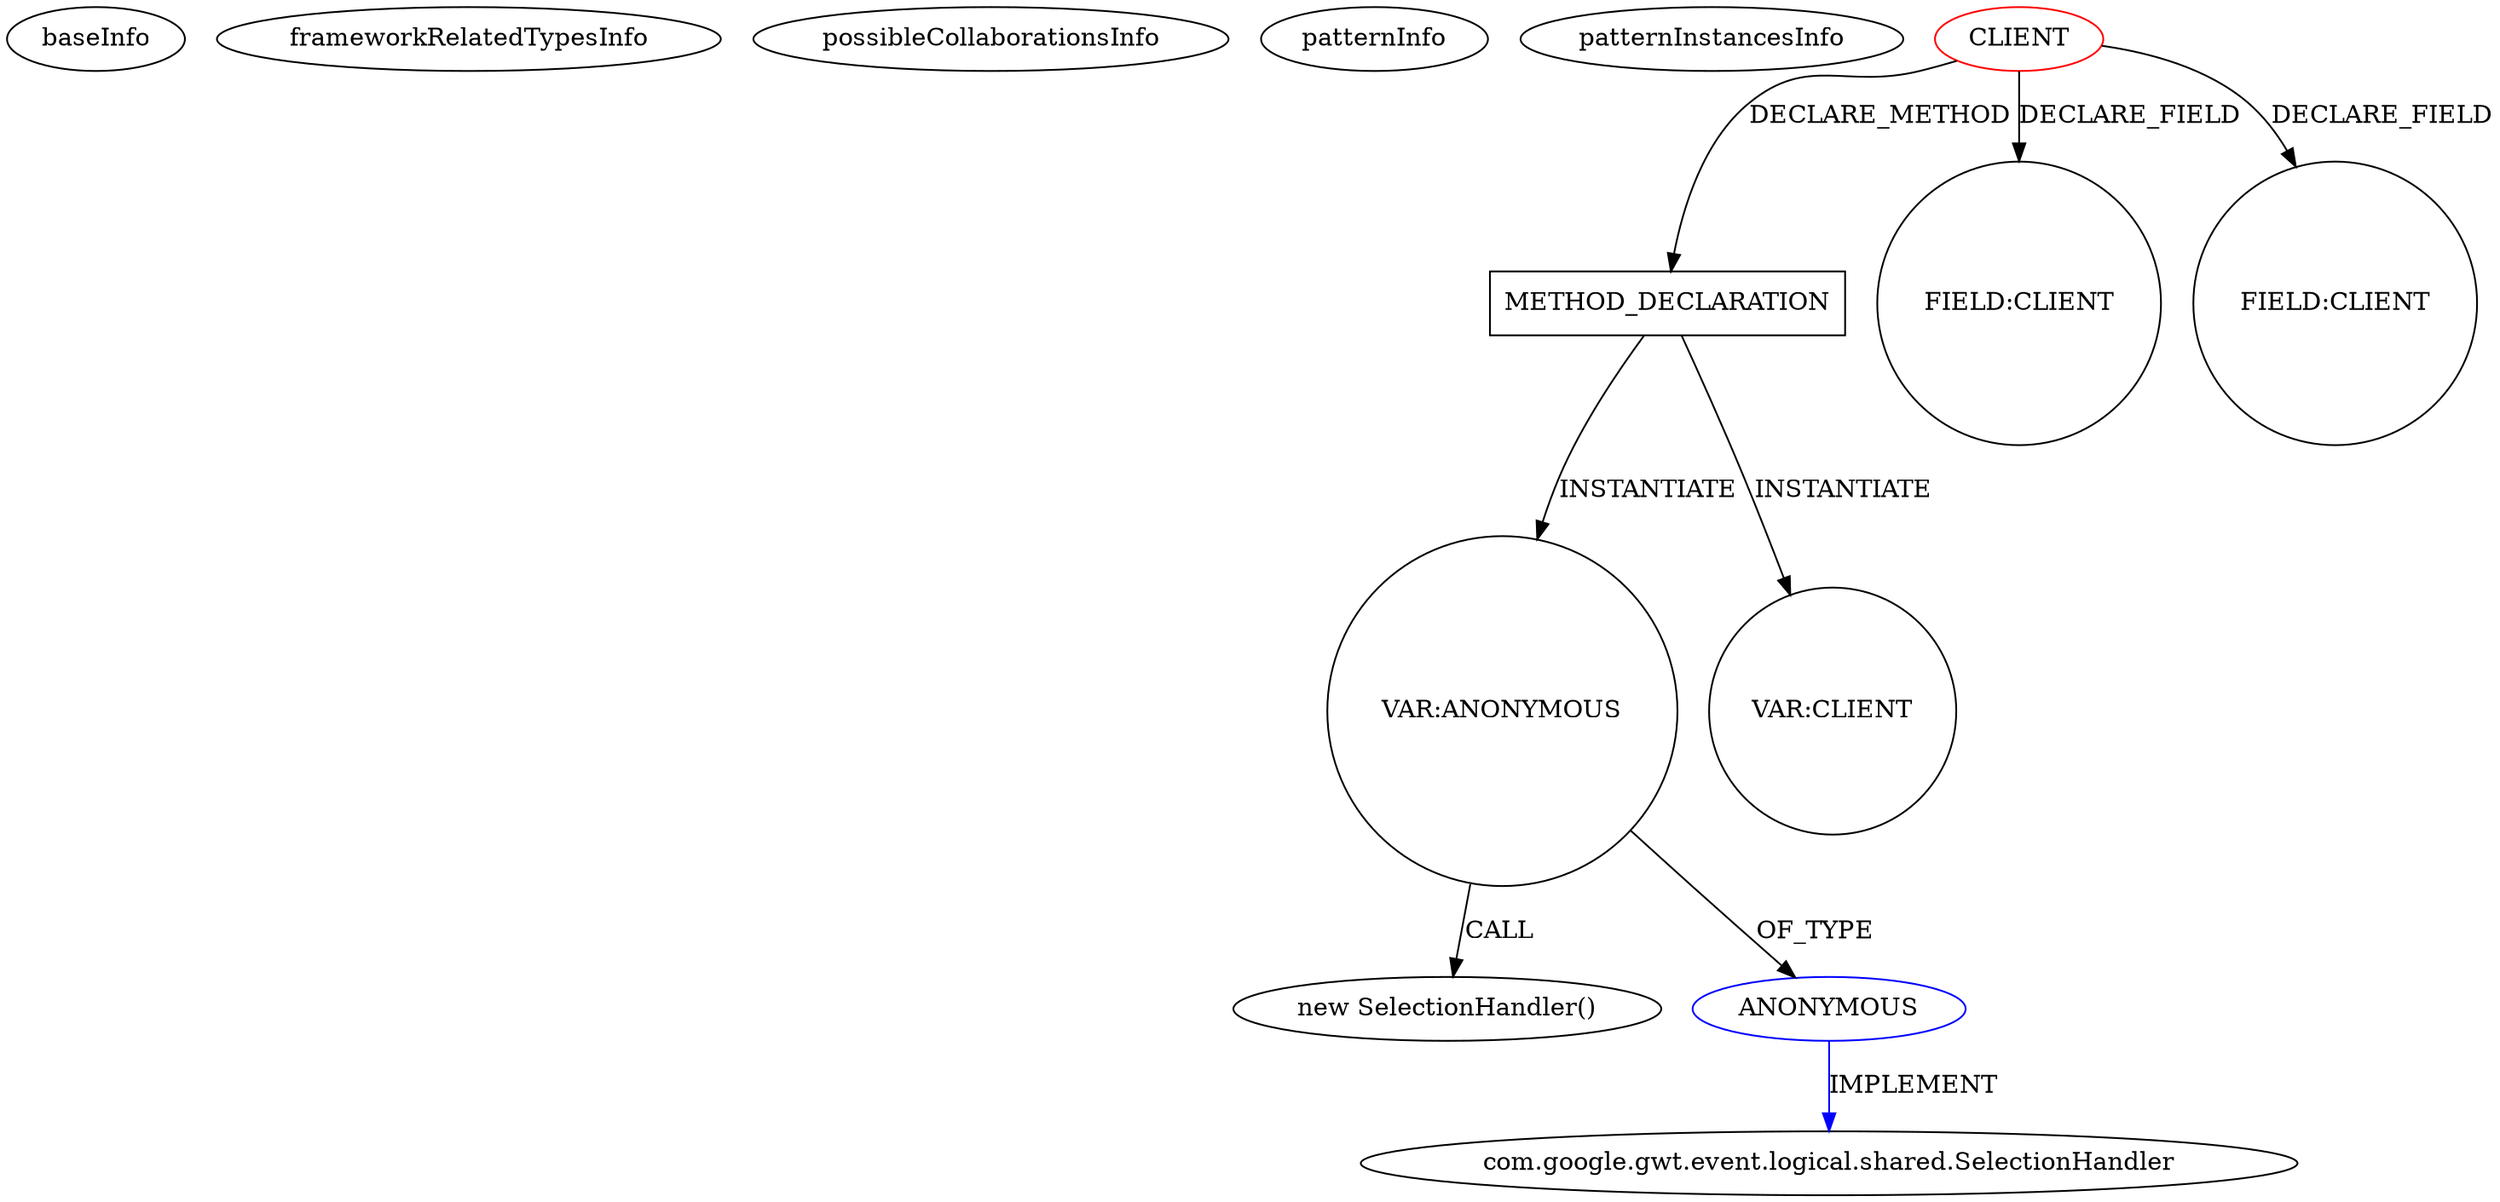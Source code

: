digraph {
baseInfo[graphId=1446,category="pattern",isAnonymous=false,possibleRelation=false]
frameworkRelatedTypesInfo[]
possibleCollaborationsInfo[]
patternInfo[frequency=2.0,patternRootClient=0]
patternInstancesInfo[0="rdomingonl-layoutTest~/rdomingonl-layoutTest/layoutTest-master/src/main/java/nl/tc/rd/exp/layouttest/client/mvp/view/WidgetDesignerView.java~WidgetDesignerView~4344",1="daonb-obudget~/daonb-obudget/obudget-master/src/client/src/org/obudget/client/Application.java~Application~1154"]
76[label="new SelectionHandler()",vertexType="CONSTRUCTOR_CALL",isFrameworkType=false]
77[label="VAR:ANONYMOUS",vertexType="VARIABLE_EXPRESION",isFrameworkType=false,shape=circle]
78[label="ANONYMOUS",vertexType="REFERENCE_ANONYMOUS_DECLARATION",isFrameworkType=false,color=blue]
79[label="com.google.gwt.event.logical.shared.SelectionHandler",vertexType="FRAMEWORK_INTERFACE_TYPE",isFrameworkType=false]
70[label="METHOD_DECLARATION",vertexType="CLIENT_METHOD_DECLARATION",isFrameworkType=false,shape=box]
0[label="CLIENT",vertexType="ROOT_CLIENT_CLASS_DECLARATION",isFrameworkType=false,color=red]
36[label="FIELD:CLIENT",vertexType="FIELD_DECLARATION",isFrameworkType=false,shape=circle]
72[label="VAR:CLIENT",vertexType="VARIABLE_EXPRESION",isFrameworkType=false,shape=circle]
34[label="FIELD:CLIENT",vertexType="FIELD_DECLARATION",isFrameworkType=false,shape=circle]
0->70[label="DECLARE_METHOD"]
0->34[label="DECLARE_FIELD"]
77->78[label="OF_TYPE"]
70->72[label="INSTANTIATE"]
77->76[label="CALL"]
0->36[label="DECLARE_FIELD"]
78->79[label="IMPLEMENT",color=blue]
70->77[label="INSTANTIATE"]
}

